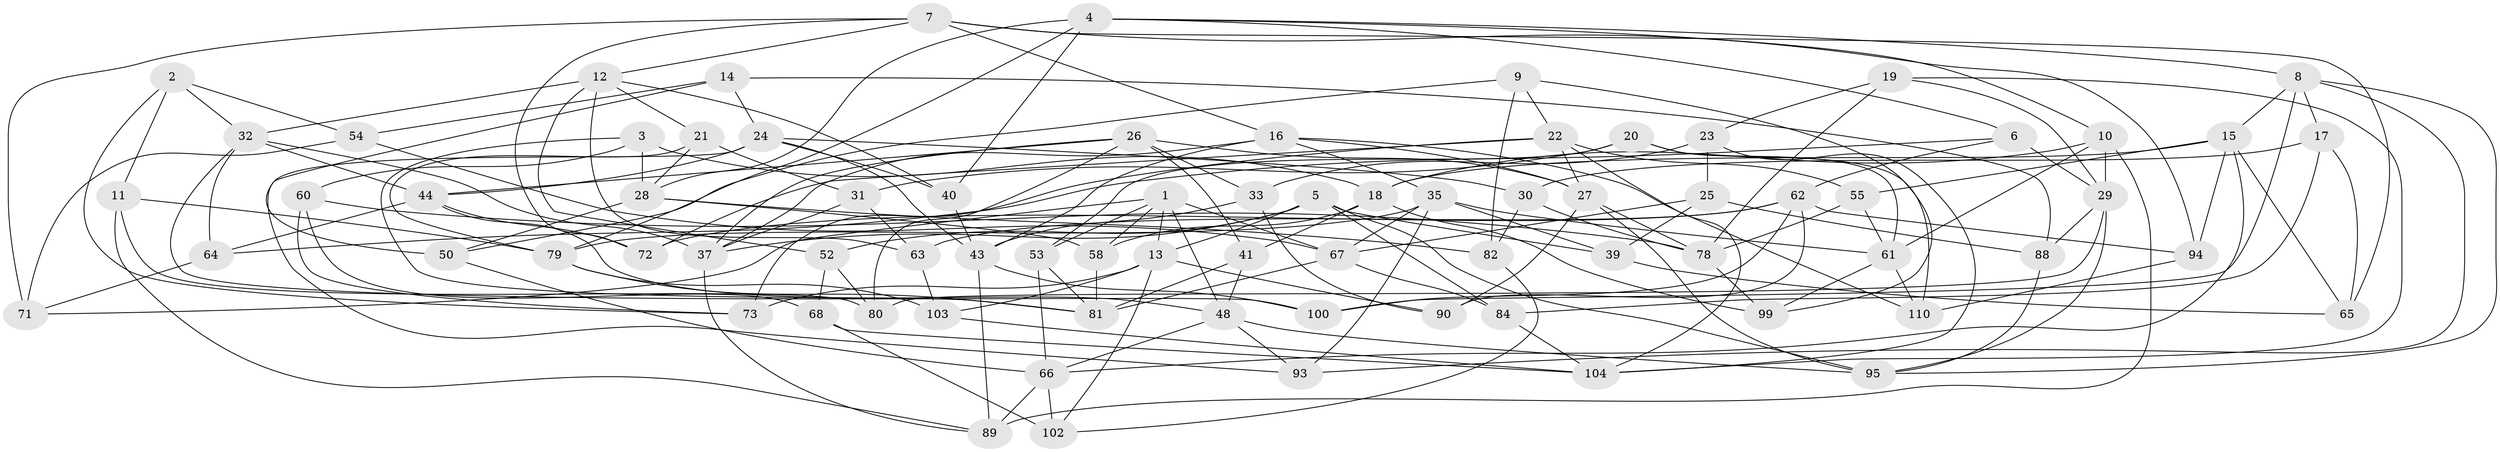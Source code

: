 // Generated by graph-tools (version 1.1) at 2025/24/03/03/25 07:24:25]
// undirected, 77 vertices, 186 edges
graph export_dot {
graph [start="1"]
  node [color=gray90,style=filled];
  1 [super="+38"];
  2;
  3;
  4 [super="+57"];
  5 [super="+51"];
  6;
  7 [super="+42"];
  8 [super="+83"];
  9;
  10 [super="+74"];
  11;
  12 [super="+49"];
  13 [super="+91"];
  14;
  15 [super="+108"];
  16 [super="+34"];
  17;
  18 [super="+36"];
  19;
  20;
  21;
  22 [super="+46"];
  23;
  24 [super="+76"];
  25;
  26 [super="+59"];
  27 [super="+106"];
  28 [super="+101"];
  29 [super="+56"];
  30;
  31;
  32 [super="+75"];
  33;
  35 [super="+47"];
  37 [super="+92"];
  39;
  40;
  41;
  43 [super="+45"];
  44 [super="+87"];
  48 [super="+86"];
  50;
  52;
  53;
  54;
  55;
  58;
  60;
  61 [super="+69"];
  62 [super="+98"];
  63;
  64;
  65;
  66 [super="+70"];
  67 [super="+77"];
  68;
  71;
  72;
  73;
  78 [super="+85"];
  79 [super="+107"];
  80;
  81 [super="+109"];
  82;
  84;
  88;
  89 [super="+97"];
  90;
  93;
  94;
  95 [super="+96"];
  99;
  100;
  102;
  103;
  104 [super="+105"];
  110;
  1 -- 67;
  1 -- 58;
  1 -- 53;
  1 -- 48;
  1 -- 13;
  1 -- 71;
  2 -- 54;
  2 -- 73;
  2 -- 11;
  2 -- 32;
  3 -- 81;
  3 -- 18;
  3 -- 60;
  3 -- 28;
  4 -- 6;
  4 -- 79;
  4 -- 40;
  4 -- 8;
  4 -- 10;
  4 -- 28;
  5 -- 84;
  5 -- 52;
  5 -- 13;
  5 -- 37;
  5 -- 95;
  5 -- 39;
  6 -- 64;
  6 -- 62;
  6 -- 29;
  7 -- 12;
  7 -- 71;
  7 -- 72;
  7 -- 16;
  7 -- 65;
  7 -- 94;
  8 -- 93;
  8 -- 17;
  8 -- 100;
  8 -- 95;
  8 -- 15;
  9 -- 82;
  9 -- 22;
  9 -- 50;
  9 -- 99;
  10 -- 18;
  10 -- 61;
  10 -- 89 [weight=2];
  10 -- 29;
  11 -- 79;
  11 -- 80;
  11 -- 89;
  12 -- 63;
  12 -- 40;
  12 -- 32;
  12 -- 21;
  12 -- 52;
  13 -- 73;
  13 -- 102;
  13 -- 90;
  13 -- 103;
  14 -- 50;
  14 -- 54;
  14 -- 88;
  14 -- 24;
  15 -- 55;
  15 -- 66;
  15 -- 65;
  15 -- 18;
  15 -- 94;
  16 -- 110;
  16 -- 35;
  16 -- 27;
  16 -- 37;
  16 -- 43;
  17 -- 65;
  17 -- 84;
  17 -- 30;
  18 -- 99;
  18 -- 41;
  18 -- 58;
  19 -- 23;
  19 -- 29;
  19 -- 78;
  19 -- 104;
  20 -- 53;
  20 -- 110;
  20 -- 31;
  20 -- 61;
  21 -- 31;
  21 -- 28;
  21 -- 79;
  22 -- 73;
  22 -- 27;
  22 -- 72;
  22 -- 104;
  22 -- 55;
  23 -- 25;
  23 -- 33;
  23 -- 104;
  24 -- 30;
  24 -- 44;
  24 -- 43;
  24 -- 40;
  24 -- 93;
  25 -- 39;
  25 -- 88;
  25 -- 67;
  26 -- 33;
  26 -- 41;
  26 -- 27;
  26 -- 80;
  26 -- 44;
  26 -- 37;
  27 -- 90;
  27 -- 95;
  27 -- 78;
  28 -- 82;
  28 -- 50;
  28 -- 58;
  29 -- 88;
  29 -- 80;
  29 -- 95;
  30 -- 78;
  30 -- 82;
  31 -- 63;
  31 -- 37;
  32 -- 64;
  32 -- 100;
  32 -- 37;
  32 -- 44;
  33 -- 90;
  33 -- 43;
  35 -- 93;
  35 -- 79;
  35 -- 67;
  35 -- 61;
  35 -- 39;
  37 -- 89;
  39 -- 65;
  40 -- 43;
  41 -- 48;
  41 -- 81;
  43 -- 89;
  43 -- 100;
  44 -- 64;
  44 -- 72;
  44 -- 48;
  48 -- 93;
  48 -- 66;
  48 -- 95;
  50 -- 66;
  52 -- 68;
  52 -- 80;
  53 -- 81;
  53 -- 66;
  54 -- 67;
  54 -- 71;
  55 -- 61;
  55 -- 78;
  58 -- 81;
  60 -- 73;
  60 -- 78;
  60 -- 68;
  61 -- 99;
  61 -- 110;
  62 -- 94;
  62 -- 72;
  62 -- 90;
  62 -- 100;
  62 -- 63;
  63 -- 103;
  64 -- 71;
  66 -- 102;
  66 -- 89;
  67 -- 84;
  67 -- 81;
  68 -- 102;
  68 -- 104;
  78 -- 99;
  79 -- 103;
  79 -- 81;
  82 -- 102;
  84 -- 104;
  88 -- 95;
  94 -- 110;
  103 -- 104;
}
